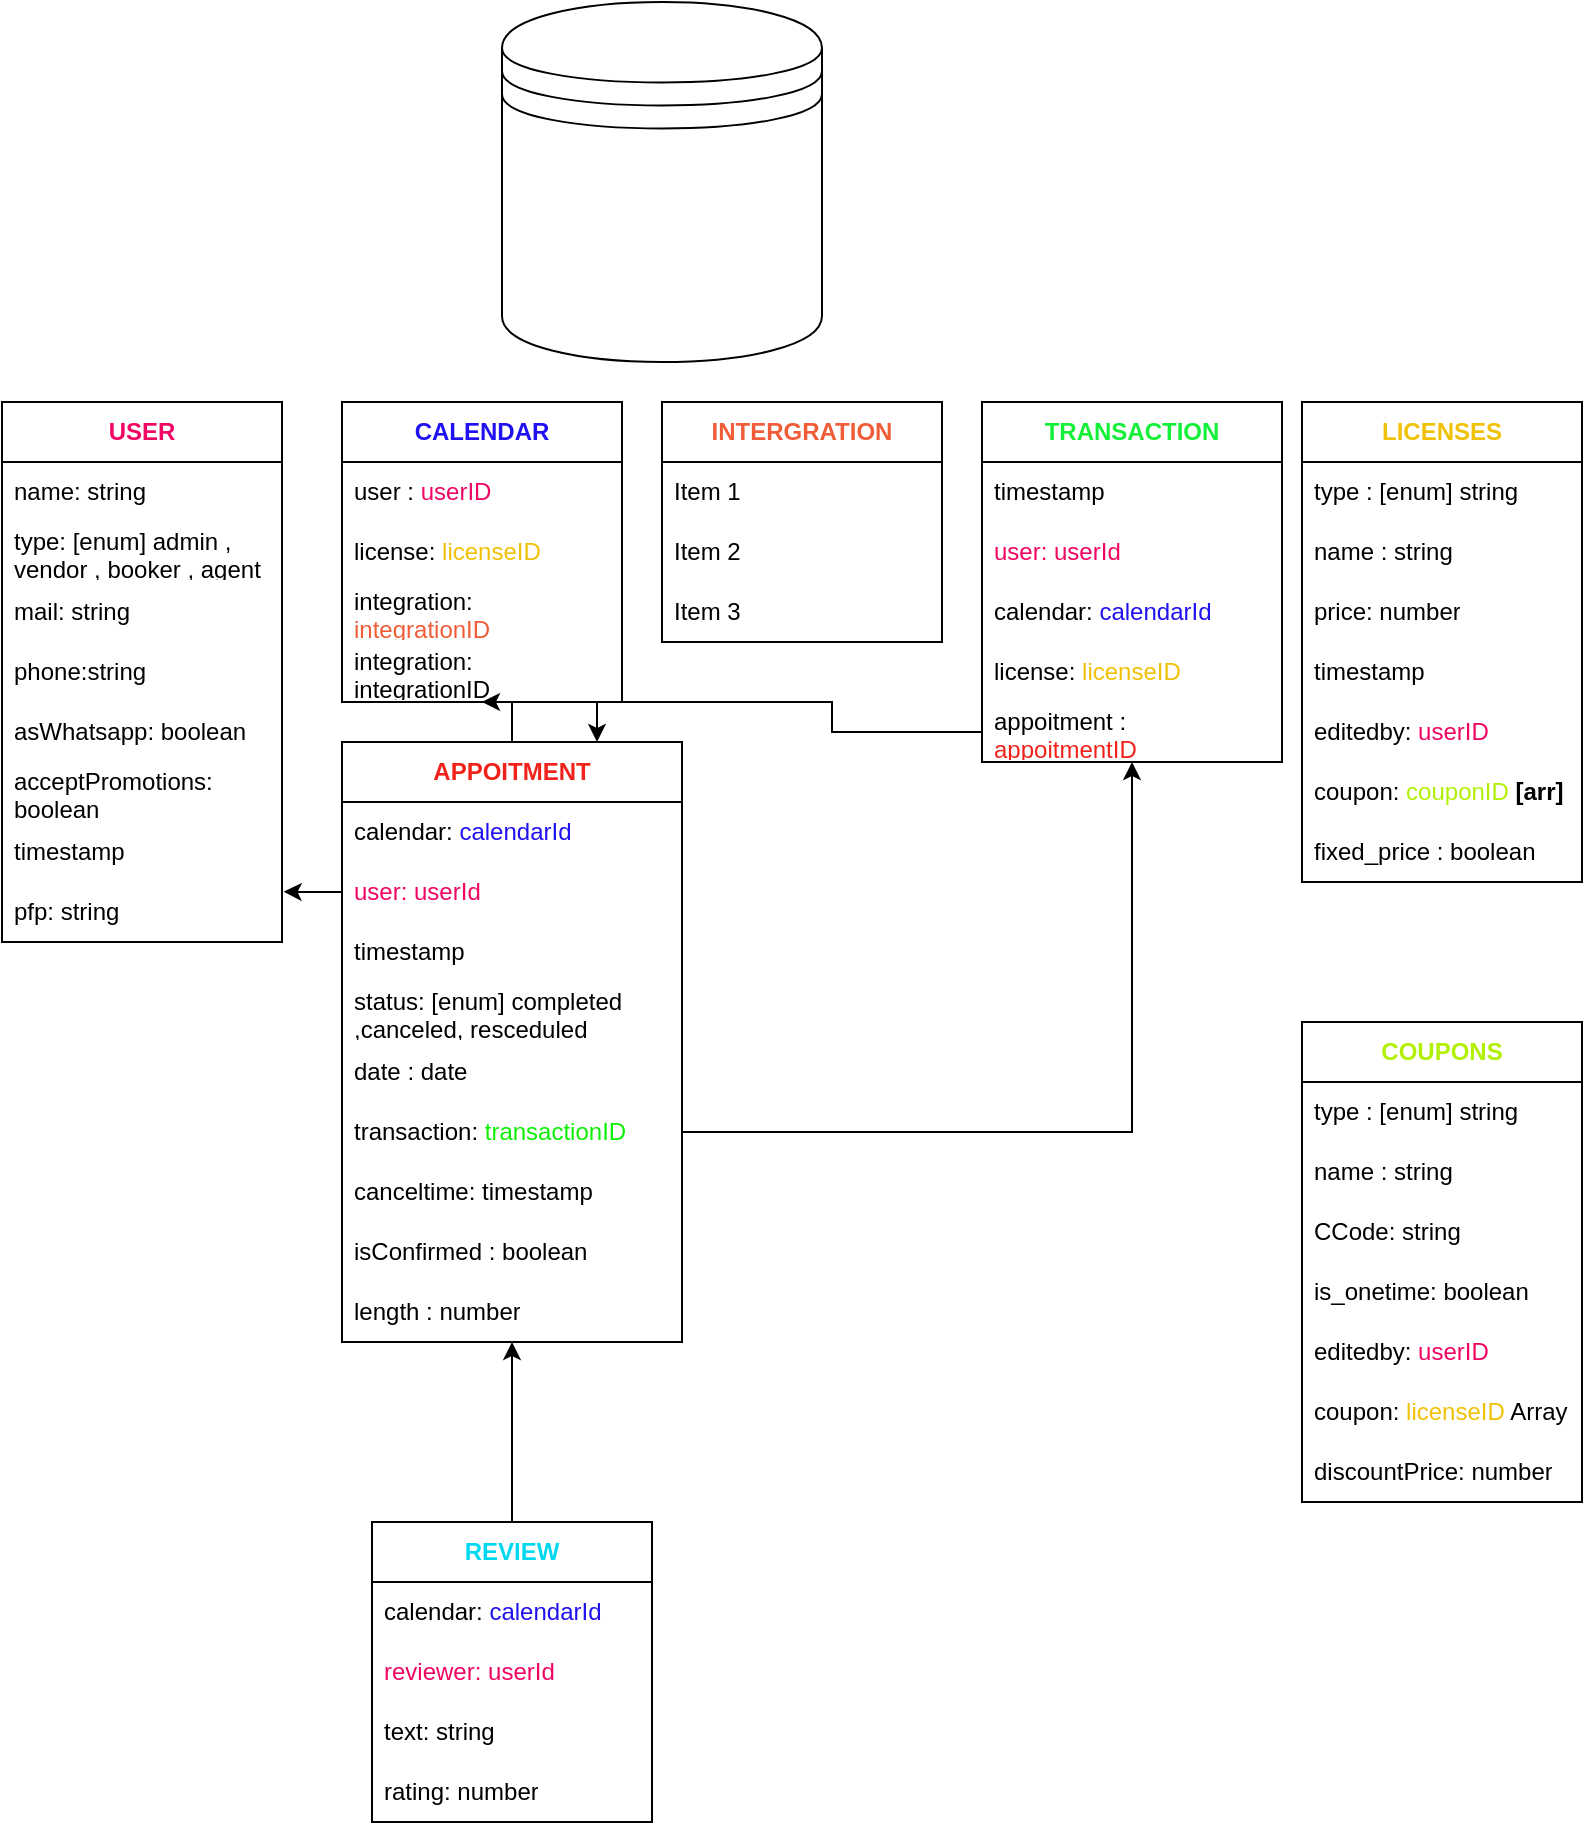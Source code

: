 <mxfile version="21.3.2" type="github">
  <diagram name="Page-1" id="MBq4hH_raI7RmTqI3xbw">
    <mxGraphModel dx="936" dy="581" grid="1" gridSize="10" guides="1" tooltips="1" connect="1" arrows="1" fold="1" page="1" pageScale="1" pageWidth="850" pageHeight="1100" math="0" shadow="0">
      <root>
        <mxCell id="0" />
        <mxCell id="1" parent="0" />
        <mxCell id="I8gC724Ou1L6c4jaeJXv-1" value="" style="shape=datastore;whiteSpace=wrap;html=1;" vertex="1" parent="1">
          <mxGeometry x="310" y="10" width="160" height="180" as="geometry" />
        </mxCell>
        <mxCell id="I8gC724Ou1L6c4jaeJXv-7" value="&lt;b&gt;&lt;font color=&quot;#f00563&quot;&gt;USER&lt;/font&gt;&lt;/b&gt;" style="swimlane;fontStyle=0;childLayout=stackLayout;horizontal=1;startSize=30;horizontalStack=0;resizeParent=1;resizeParentMax=0;resizeLast=0;collapsible=1;marginBottom=0;whiteSpace=wrap;html=1;" vertex="1" parent="1">
          <mxGeometry x="60" y="210" width="140" height="270" as="geometry" />
        </mxCell>
        <mxCell id="I8gC724Ou1L6c4jaeJXv-9" value="name: string" style="text;strokeColor=none;fillColor=none;align=left;verticalAlign=middle;spacingLeft=4;spacingRight=4;overflow=hidden;points=[[0,0.5],[1,0.5]];portConstraint=eastwest;rotatable=0;whiteSpace=wrap;html=1;" vertex="1" parent="I8gC724Ou1L6c4jaeJXv-7">
          <mxGeometry y="30" width="140" height="30" as="geometry" />
        </mxCell>
        <mxCell id="I8gC724Ou1L6c4jaeJXv-10" value="type: [enum] admin , vendor , booker , agent" style="text;strokeColor=none;fillColor=none;align=left;verticalAlign=middle;spacingLeft=4;spacingRight=4;overflow=hidden;points=[[0,0.5],[1,0.5]];portConstraint=eastwest;rotatable=0;whiteSpace=wrap;html=1;" vertex="1" parent="I8gC724Ou1L6c4jaeJXv-7">
          <mxGeometry y="60" width="140" height="30" as="geometry" />
        </mxCell>
        <mxCell id="I8gC724Ou1L6c4jaeJXv-44" value="mail: string" style="text;strokeColor=none;fillColor=none;align=left;verticalAlign=middle;spacingLeft=4;spacingRight=4;overflow=hidden;points=[[0,0.5],[1,0.5]];portConstraint=eastwest;rotatable=0;whiteSpace=wrap;html=1;" vertex="1" parent="I8gC724Ou1L6c4jaeJXv-7">
          <mxGeometry y="90" width="140" height="30" as="geometry" />
        </mxCell>
        <mxCell id="I8gC724Ou1L6c4jaeJXv-45" value="phone:string" style="text;strokeColor=none;fillColor=none;align=left;verticalAlign=middle;spacingLeft=4;spacingRight=4;overflow=hidden;points=[[0,0.5],[1,0.5]];portConstraint=eastwest;rotatable=0;whiteSpace=wrap;html=1;" vertex="1" parent="I8gC724Ou1L6c4jaeJXv-7">
          <mxGeometry y="120" width="140" height="30" as="geometry" />
        </mxCell>
        <mxCell id="I8gC724Ou1L6c4jaeJXv-46" value="asWhatsapp: boolean" style="text;strokeColor=none;fillColor=none;align=left;verticalAlign=middle;spacingLeft=4;spacingRight=4;overflow=hidden;points=[[0,0.5],[1,0.5]];portConstraint=eastwest;rotatable=0;whiteSpace=wrap;html=1;" vertex="1" parent="I8gC724Ou1L6c4jaeJXv-7">
          <mxGeometry y="150" width="140" height="30" as="geometry" />
        </mxCell>
        <mxCell id="I8gC724Ou1L6c4jaeJXv-47" value="acceptPromotions: boolean" style="text;strokeColor=none;fillColor=none;align=left;verticalAlign=middle;spacingLeft=4;spacingRight=4;overflow=hidden;points=[[0,0.5],[1,0.5]];portConstraint=eastwest;rotatable=0;whiteSpace=wrap;html=1;" vertex="1" parent="I8gC724Ou1L6c4jaeJXv-7">
          <mxGeometry y="180" width="140" height="30" as="geometry" />
        </mxCell>
        <mxCell id="I8gC724Ou1L6c4jaeJXv-48" value="timestamp" style="text;strokeColor=none;fillColor=none;align=left;verticalAlign=middle;spacingLeft=4;spacingRight=4;overflow=hidden;points=[[0,0.5],[1,0.5]];portConstraint=eastwest;rotatable=0;whiteSpace=wrap;html=1;" vertex="1" parent="I8gC724Ou1L6c4jaeJXv-7">
          <mxGeometry y="210" width="140" height="30" as="geometry" />
        </mxCell>
        <mxCell id="I8gC724Ou1L6c4jaeJXv-49" value="pfp: string" style="text;strokeColor=none;fillColor=none;align=left;verticalAlign=middle;spacingLeft=4;spacingRight=4;overflow=hidden;points=[[0,0.5],[1,0.5]];portConstraint=eastwest;rotatable=0;whiteSpace=wrap;html=1;" vertex="1" parent="I8gC724Ou1L6c4jaeJXv-7">
          <mxGeometry y="240" width="140" height="30" as="geometry" />
        </mxCell>
        <mxCell id="I8gC724Ou1L6c4jaeJXv-11" value="&lt;font color=&quot;#2011f0&quot;&gt;&lt;b&gt;CALENDAR&lt;/b&gt;&lt;/font&gt;" style="swimlane;fontStyle=0;childLayout=stackLayout;horizontal=1;startSize=30;horizontalStack=0;resizeParent=1;resizeParentMax=0;resizeLast=0;collapsible=1;marginBottom=0;whiteSpace=wrap;html=1;" vertex="1" parent="1">
          <mxGeometry x="230" y="210" width="140" height="150" as="geometry" />
        </mxCell>
        <mxCell id="I8gC724Ou1L6c4jaeJXv-12" value="user : &lt;font color=&quot;#f00563&quot;&gt;userID&lt;/font&gt;" style="text;strokeColor=none;fillColor=none;align=left;verticalAlign=middle;spacingLeft=4;spacingRight=4;overflow=hidden;points=[[0,0.5],[1,0.5]];portConstraint=eastwest;rotatable=0;whiteSpace=wrap;html=1;" vertex="1" parent="I8gC724Ou1L6c4jaeJXv-11">
          <mxGeometry y="30" width="140" height="30" as="geometry" />
        </mxCell>
        <mxCell id="I8gC724Ou1L6c4jaeJXv-13" value="license: &lt;font color=&quot;#f0c105&quot;&gt;licenseID&lt;/font&gt;" style="text;strokeColor=none;fillColor=none;align=left;verticalAlign=middle;spacingLeft=4;spacingRight=4;overflow=hidden;points=[[0,0.5],[1,0.5]];portConstraint=eastwest;rotatable=0;whiteSpace=wrap;html=1;" vertex="1" parent="I8gC724Ou1L6c4jaeJXv-11">
          <mxGeometry y="60" width="140" height="30" as="geometry" />
        </mxCell>
        <mxCell id="I8gC724Ou1L6c4jaeJXv-14" value="integration: &lt;font color=&quot;#f05c37&quot;&gt;integrationID&lt;/font&gt;" style="text;strokeColor=none;fillColor=none;align=left;verticalAlign=middle;spacingLeft=4;spacingRight=4;overflow=hidden;points=[[0,0.5],[1,0.5]];portConstraint=eastwest;rotatable=0;whiteSpace=wrap;html=1;" vertex="1" parent="I8gC724Ou1L6c4jaeJXv-11">
          <mxGeometry y="90" width="140" height="30" as="geometry" />
        </mxCell>
        <mxCell id="I8gC724Ou1L6c4jaeJXv-86" value="integration: integrationID" style="text;strokeColor=none;fillColor=none;align=left;verticalAlign=middle;spacingLeft=4;spacingRight=4;overflow=hidden;points=[[0,0.5],[1,0.5]];portConstraint=eastwest;rotatable=0;whiteSpace=wrap;html=1;" vertex="1" parent="I8gC724Ou1L6c4jaeJXv-11">
          <mxGeometry y="120" width="140" height="30" as="geometry" />
        </mxCell>
        <mxCell id="I8gC724Ou1L6c4jaeJXv-15" value="&lt;b&gt;&lt;font color=&quot;#f05c37&quot;&gt;INTERGRATION&lt;/font&gt;&lt;/b&gt;" style="swimlane;fontStyle=0;childLayout=stackLayout;horizontal=1;startSize=30;horizontalStack=0;resizeParent=1;resizeParentMax=0;resizeLast=0;collapsible=1;marginBottom=0;whiteSpace=wrap;html=1;" vertex="1" parent="1">
          <mxGeometry x="390" y="210" width="140" height="120" as="geometry" />
        </mxCell>
        <mxCell id="I8gC724Ou1L6c4jaeJXv-16" value="Item 1" style="text;strokeColor=none;fillColor=none;align=left;verticalAlign=middle;spacingLeft=4;spacingRight=4;overflow=hidden;points=[[0,0.5],[1,0.5]];portConstraint=eastwest;rotatable=0;whiteSpace=wrap;html=1;" vertex="1" parent="I8gC724Ou1L6c4jaeJXv-15">
          <mxGeometry y="30" width="140" height="30" as="geometry" />
        </mxCell>
        <mxCell id="I8gC724Ou1L6c4jaeJXv-17" value="Item 2" style="text;strokeColor=none;fillColor=none;align=left;verticalAlign=middle;spacingLeft=4;spacingRight=4;overflow=hidden;points=[[0,0.5],[1,0.5]];portConstraint=eastwest;rotatable=0;whiteSpace=wrap;html=1;" vertex="1" parent="I8gC724Ou1L6c4jaeJXv-15">
          <mxGeometry y="60" width="140" height="30" as="geometry" />
        </mxCell>
        <mxCell id="I8gC724Ou1L6c4jaeJXv-18" value="Item 3" style="text;strokeColor=none;fillColor=none;align=left;verticalAlign=middle;spacingLeft=4;spacingRight=4;overflow=hidden;points=[[0,0.5],[1,0.5]];portConstraint=eastwest;rotatable=0;whiteSpace=wrap;html=1;" vertex="1" parent="I8gC724Ou1L6c4jaeJXv-15">
          <mxGeometry y="90" width="140" height="30" as="geometry" />
        </mxCell>
        <mxCell id="I8gC724Ou1L6c4jaeJXv-19" value="&lt;font color=&quot;#13f038&quot;&gt;&lt;b&gt;TRANSACTION&lt;/b&gt;&lt;/font&gt;" style="swimlane;fontStyle=0;childLayout=stackLayout;horizontal=1;startSize=30;horizontalStack=0;resizeParent=1;resizeParentMax=0;resizeLast=0;collapsible=1;marginBottom=0;whiteSpace=wrap;html=1;" vertex="1" parent="1">
          <mxGeometry x="550" y="210" width="150" height="180" as="geometry" />
        </mxCell>
        <mxCell id="I8gC724Ou1L6c4jaeJXv-20" value="timestamp" style="text;strokeColor=none;fillColor=none;align=left;verticalAlign=middle;spacingLeft=4;spacingRight=4;overflow=hidden;points=[[0,0.5],[1,0.5]];portConstraint=eastwest;rotatable=0;whiteSpace=wrap;html=1;" vertex="1" parent="I8gC724Ou1L6c4jaeJXv-19">
          <mxGeometry y="30" width="150" height="30" as="geometry" />
        </mxCell>
        <mxCell id="I8gC724Ou1L6c4jaeJXv-77" value="&lt;font color=&quot;#f00563&quot;&gt;user: userId&lt;/font&gt;" style="text;strokeColor=none;fillColor=none;align=left;verticalAlign=middle;spacingLeft=4;spacingRight=4;overflow=hidden;points=[[0,0.5],[1,0.5]];portConstraint=eastwest;rotatable=0;whiteSpace=wrap;html=1;" vertex="1" parent="I8gC724Ou1L6c4jaeJXv-19">
          <mxGeometry y="60" width="150" height="30" as="geometry" />
        </mxCell>
        <mxCell id="I8gC724Ou1L6c4jaeJXv-78" value="calendar: &lt;font color=&quot;#2011f0&quot;&gt;calendarId&lt;/font&gt;" style="text;strokeColor=none;fillColor=none;align=left;verticalAlign=middle;spacingLeft=4;spacingRight=4;overflow=hidden;points=[[0,0.5],[1,0.5]];portConstraint=eastwest;rotatable=0;whiteSpace=wrap;html=1;" vertex="1" parent="I8gC724Ou1L6c4jaeJXv-19">
          <mxGeometry y="90" width="150" height="30" as="geometry" />
        </mxCell>
        <mxCell id="I8gC724Ou1L6c4jaeJXv-82" value="license: &lt;font color=&quot;#f0c105&quot;&gt;licenseID&lt;/font&gt;" style="text;strokeColor=none;fillColor=none;align=left;verticalAlign=middle;spacingLeft=4;spacingRight=4;overflow=hidden;points=[[0,0.5],[1,0.5]];portConstraint=eastwest;rotatable=0;whiteSpace=wrap;html=1;" vertex="1" parent="I8gC724Ou1L6c4jaeJXv-19">
          <mxGeometry y="120" width="150" height="30" as="geometry" />
        </mxCell>
        <mxCell id="I8gC724Ou1L6c4jaeJXv-22" value="appoitment : &lt;font color=&quot;#f0221a&quot;&gt;appoitmentID&lt;/font&gt;" style="text;strokeColor=none;fillColor=none;align=left;verticalAlign=middle;spacingLeft=4;spacingRight=4;overflow=hidden;points=[[0,0.5],[1,0.5]];portConstraint=eastwest;rotatable=0;whiteSpace=wrap;html=1;" vertex="1" parent="I8gC724Ou1L6c4jaeJXv-19">
          <mxGeometry y="150" width="150" height="30" as="geometry" />
        </mxCell>
        <mxCell id="I8gC724Ou1L6c4jaeJXv-23" value="&lt;font color=&quot;#f0c105&quot;&gt;&lt;b&gt;LICENSES&lt;/b&gt;&lt;/font&gt;" style="swimlane;fontStyle=0;childLayout=stackLayout;horizontal=1;startSize=30;horizontalStack=0;resizeParent=1;resizeParentMax=0;resizeLast=0;collapsible=1;marginBottom=0;whiteSpace=wrap;html=1;" vertex="1" parent="1">
          <mxGeometry x="710" y="210" width="140" height="240" as="geometry" />
        </mxCell>
        <mxCell id="I8gC724Ou1L6c4jaeJXv-24" value="type : [enum] string" style="text;strokeColor=none;fillColor=none;align=left;verticalAlign=middle;spacingLeft=4;spacingRight=4;overflow=hidden;points=[[0,0.5],[1,0.5]];portConstraint=eastwest;rotatable=0;whiteSpace=wrap;html=1;" vertex="1" parent="I8gC724Ou1L6c4jaeJXv-23">
          <mxGeometry y="30" width="140" height="30" as="geometry" />
        </mxCell>
        <mxCell id="I8gC724Ou1L6c4jaeJXv-25" value="name : string" style="text;strokeColor=none;fillColor=none;align=left;verticalAlign=middle;spacingLeft=4;spacingRight=4;overflow=hidden;points=[[0,0.5],[1,0.5]];portConstraint=eastwest;rotatable=0;whiteSpace=wrap;html=1;" vertex="1" parent="I8gC724Ou1L6c4jaeJXv-23">
          <mxGeometry y="60" width="140" height="30" as="geometry" />
        </mxCell>
        <mxCell id="I8gC724Ou1L6c4jaeJXv-27" value="price: number" style="text;strokeColor=none;fillColor=none;align=left;verticalAlign=middle;spacingLeft=4;spacingRight=4;overflow=hidden;points=[[0,0.5],[1,0.5]];portConstraint=eastwest;rotatable=0;whiteSpace=wrap;html=1;" vertex="1" parent="I8gC724Ou1L6c4jaeJXv-23">
          <mxGeometry y="90" width="140" height="30" as="geometry" />
        </mxCell>
        <mxCell id="I8gC724Ou1L6c4jaeJXv-28" value="timestamp" style="text;strokeColor=none;fillColor=none;align=left;verticalAlign=middle;spacingLeft=4;spacingRight=4;overflow=hidden;points=[[0,0.5],[1,0.5]];portConstraint=eastwest;rotatable=0;whiteSpace=wrap;html=1;" vertex="1" parent="I8gC724Ou1L6c4jaeJXv-23">
          <mxGeometry y="120" width="140" height="30" as="geometry" />
        </mxCell>
        <mxCell id="I8gC724Ou1L6c4jaeJXv-29" value="editedby: &lt;font color=&quot;#f00563&quot;&gt;userID&lt;/font&gt;" style="text;strokeColor=none;fillColor=none;align=left;verticalAlign=middle;spacingLeft=4;spacingRight=4;overflow=hidden;points=[[0,0.5],[1,0.5]];portConstraint=eastwest;rotatable=0;whiteSpace=wrap;html=1;" vertex="1" parent="I8gC724Ou1L6c4jaeJXv-23">
          <mxGeometry y="150" width="140" height="30" as="geometry" />
        </mxCell>
        <mxCell id="I8gC724Ou1L6c4jaeJXv-30" value="coupon: &lt;font color=&quot;#b1f002&quot;&gt;couponID &lt;/font&gt;&lt;b&gt;[arr]&lt;/b&gt;" style="text;strokeColor=none;fillColor=none;align=left;verticalAlign=middle;spacingLeft=4;spacingRight=4;overflow=hidden;points=[[0,0.5],[1,0.5]];portConstraint=eastwest;rotatable=0;whiteSpace=wrap;html=1;" vertex="1" parent="I8gC724Ou1L6c4jaeJXv-23">
          <mxGeometry y="180" width="140" height="30" as="geometry" />
        </mxCell>
        <mxCell id="I8gC724Ou1L6c4jaeJXv-26" value="fixed_price : boolean" style="text;strokeColor=none;fillColor=none;align=left;verticalAlign=middle;spacingLeft=4;spacingRight=4;overflow=hidden;points=[[0,0.5],[1,0.5]];portConstraint=eastwest;rotatable=0;whiteSpace=wrap;html=1;" vertex="1" parent="I8gC724Ou1L6c4jaeJXv-23">
          <mxGeometry y="210" width="140" height="30" as="geometry" />
        </mxCell>
        <mxCell id="I8gC724Ou1L6c4jaeJXv-31" value="&lt;font color=&quot;#b1f002&quot;&gt;&lt;b&gt;COUPONS&lt;/b&gt;&lt;/font&gt;" style="swimlane;fontStyle=0;childLayout=stackLayout;horizontal=1;startSize=30;horizontalStack=0;resizeParent=1;resizeParentMax=0;resizeLast=0;collapsible=1;marginBottom=0;whiteSpace=wrap;html=1;" vertex="1" parent="1">
          <mxGeometry x="710" y="520" width="140" height="240" as="geometry" />
        </mxCell>
        <mxCell id="I8gC724Ou1L6c4jaeJXv-32" value="type : [enum] string" style="text;strokeColor=none;fillColor=none;align=left;verticalAlign=middle;spacingLeft=4;spacingRight=4;overflow=hidden;points=[[0,0.5],[1,0.5]];portConstraint=eastwest;rotatable=0;whiteSpace=wrap;html=1;" vertex="1" parent="I8gC724Ou1L6c4jaeJXv-31">
          <mxGeometry y="30" width="140" height="30" as="geometry" />
        </mxCell>
        <mxCell id="I8gC724Ou1L6c4jaeJXv-33" value="name : string" style="text;strokeColor=none;fillColor=none;align=left;verticalAlign=middle;spacingLeft=4;spacingRight=4;overflow=hidden;points=[[0,0.5],[1,0.5]];portConstraint=eastwest;rotatable=0;whiteSpace=wrap;html=1;" vertex="1" parent="I8gC724Ou1L6c4jaeJXv-31">
          <mxGeometry y="60" width="140" height="30" as="geometry" />
        </mxCell>
        <mxCell id="I8gC724Ou1L6c4jaeJXv-34" value="CCode: string" style="text;strokeColor=none;fillColor=none;align=left;verticalAlign=middle;spacingLeft=4;spacingRight=4;overflow=hidden;points=[[0,0.5],[1,0.5]];portConstraint=eastwest;rotatable=0;whiteSpace=wrap;html=1;" vertex="1" parent="I8gC724Ou1L6c4jaeJXv-31">
          <mxGeometry y="90" width="140" height="30" as="geometry" />
        </mxCell>
        <mxCell id="I8gC724Ou1L6c4jaeJXv-35" value="is_onetime: boolean" style="text;strokeColor=none;fillColor=none;align=left;verticalAlign=middle;spacingLeft=4;spacingRight=4;overflow=hidden;points=[[0,0.5],[1,0.5]];portConstraint=eastwest;rotatable=0;whiteSpace=wrap;html=1;" vertex="1" parent="I8gC724Ou1L6c4jaeJXv-31">
          <mxGeometry y="120" width="140" height="30" as="geometry" />
        </mxCell>
        <mxCell id="I8gC724Ou1L6c4jaeJXv-36" value="editedby: &lt;font color=&quot;#f00563&quot;&gt;userID&lt;/font&gt;" style="text;strokeColor=none;fillColor=none;align=left;verticalAlign=middle;spacingLeft=4;spacingRight=4;overflow=hidden;points=[[0,0.5],[1,0.5]];portConstraint=eastwest;rotatable=0;whiteSpace=wrap;html=1;" vertex="1" parent="I8gC724Ou1L6c4jaeJXv-31">
          <mxGeometry y="150" width="140" height="30" as="geometry" />
        </mxCell>
        <mxCell id="I8gC724Ou1L6c4jaeJXv-37" value="coupon: &lt;font color=&quot;#f0c105&quot;&gt;licenseID &lt;/font&gt;Array" style="text;strokeColor=none;fillColor=none;align=left;verticalAlign=middle;spacingLeft=4;spacingRight=4;overflow=hidden;points=[[0,0.5],[1,0.5]];portConstraint=eastwest;rotatable=0;whiteSpace=wrap;html=1;" vertex="1" parent="I8gC724Ou1L6c4jaeJXv-31">
          <mxGeometry y="180" width="140" height="30" as="geometry" />
        </mxCell>
        <mxCell id="I8gC724Ou1L6c4jaeJXv-38" value="discountPrice: number" style="text;strokeColor=none;fillColor=none;align=left;verticalAlign=middle;spacingLeft=4;spacingRight=4;overflow=hidden;points=[[0,0.5],[1,0.5]];portConstraint=eastwest;rotatable=0;whiteSpace=wrap;html=1;" vertex="1" parent="I8gC724Ou1L6c4jaeJXv-31">
          <mxGeometry y="210" width="140" height="30" as="geometry" />
        </mxCell>
        <mxCell id="I8gC724Ou1L6c4jaeJXv-58" style="edgeStyle=orthogonalEdgeStyle;rounded=0;orthogonalLoop=1;jettySize=auto;html=1;" edge="1" parent="1" source="I8gC724Ou1L6c4jaeJXv-39" target="I8gC724Ou1L6c4jaeJXv-11">
          <mxGeometry relative="1" as="geometry" />
        </mxCell>
        <mxCell id="I8gC724Ou1L6c4jaeJXv-39" value="&lt;font color=&quot;#f0221a&quot;&gt;&lt;b&gt;APPOITMENT&lt;/b&gt;&lt;/font&gt;" style="swimlane;fontStyle=0;childLayout=stackLayout;horizontal=1;startSize=30;horizontalStack=0;resizeParent=1;resizeParentMax=0;resizeLast=0;collapsible=1;marginBottom=0;whiteSpace=wrap;html=1;" vertex="1" parent="1">
          <mxGeometry x="230" y="380" width="170" height="300" as="geometry" />
        </mxCell>
        <mxCell id="I8gC724Ou1L6c4jaeJXv-59" value="calendar: &lt;font color=&quot;#2011f0&quot;&gt;calendarId&lt;/font&gt;" style="text;strokeColor=none;fillColor=none;align=left;verticalAlign=middle;spacingLeft=4;spacingRight=4;overflow=hidden;points=[[0,0.5],[1,0.5]];portConstraint=eastwest;rotatable=0;whiteSpace=wrap;html=1;" vertex="1" parent="I8gC724Ou1L6c4jaeJXv-39">
          <mxGeometry y="30" width="170" height="30" as="geometry" />
        </mxCell>
        <mxCell id="I8gC724Ou1L6c4jaeJXv-60" value="&lt;font color=&quot;#f00563&quot;&gt;user: userId&lt;/font&gt;" style="text;strokeColor=none;fillColor=none;align=left;verticalAlign=middle;spacingLeft=4;spacingRight=4;overflow=hidden;points=[[0,0.5],[1,0.5]];portConstraint=eastwest;rotatable=0;whiteSpace=wrap;html=1;" vertex="1" parent="I8gC724Ou1L6c4jaeJXv-39">
          <mxGeometry y="60" width="170" height="30" as="geometry" />
        </mxCell>
        <mxCell id="I8gC724Ou1L6c4jaeJXv-40" value="timestamp" style="text;strokeColor=none;fillColor=none;align=left;verticalAlign=middle;spacingLeft=4;spacingRight=4;overflow=hidden;points=[[0,0.5],[1,0.5]];portConstraint=eastwest;rotatable=0;whiteSpace=wrap;html=1;" vertex="1" parent="I8gC724Ou1L6c4jaeJXv-39">
          <mxGeometry y="90" width="170" height="30" as="geometry" />
        </mxCell>
        <mxCell id="I8gC724Ou1L6c4jaeJXv-68" value="status: [enum] completed ,canceled, resceduled" style="text;strokeColor=none;fillColor=none;align=left;verticalAlign=middle;spacingLeft=4;spacingRight=4;overflow=hidden;points=[[0,0.5],[1,0.5]];portConstraint=eastwest;rotatable=0;whiteSpace=wrap;html=1;" vertex="1" parent="I8gC724Ou1L6c4jaeJXv-39">
          <mxGeometry y="120" width="170" height="30" as="geometry" />
        </mxCell>
        <mxCell id="I8gC724Ou1L6c4jaeJXv-41" value="date : date" style="text;strokeColor=none;fillColor=none;align=left;verticalAlign=middle;spacingLeft=4;spacingRight=4;overflow=hidden;points=[[0,0.5],[1,0.5]];portConstraint=eastwest;rotatable=0;whiteSpace=wrap;html=1;" vertex="1" parent="I8gC724Ou1L6c4jaeJXv-39">
          <mxGeometry y="150" width="170" height="30" as="geometry" />
        </mxCell>
        <mxCell id="I8gC724Ou1L6c4jaeJXv-73" value="transaction: &lt;font color=&quot;#0df005&quot;&gt;transactionID&lt;/font&gt;" style="text;strokeColor=none;fillColor=none;align=left;verticalAlign=middle;spacingLeft=4;spacingRight=4;overflow=hidden;points=[[0,0.5],[1,0.5]];portConstraint=eastwest;rotatable=0;whiteSpace=wrap;html=1;" vertex="1" parent="I8gC724Ou1L6c4jaeJXv-39">
          <mxGeometry y="180" width="170" height="30" as="geometry" />
        </mxCell>
        <mxCell id="I8gC724Ou1L6c4jaeJXv-72" value="canceltime: timestamp" style="text;strokeColor=none;fillColor=none;align=left;verticalAlign=middle;spacingLeft=4;spacingRight=4;overflow=hidden;points=[[0,0.5],[1,0.5]];portConstraint=eastwest;rotatable=0;whiteSpace=wrap;html=1;" vertex="1" parent="I8gC724Ou1L6c4jaeJXv-39">
          <mxGeometry y="210" width="170" height="30" as="geometry" />
        </mxCell>
        <mxCell id="I8gC724Ou1L6c4jaeJXv-70" value="isConfirmed : boolean" style="text;strokeColor=none;fillColor=none;align=left;verticalAlign=middle;spacingLeft=4;spacingRight=4;overflow=hidden;points=[[0,0.5],[1,0.5]];portConstraint=eastwest;rotatable=0;whiteSpace=wrap;html=1;" vertex="1" parent="I8gC724Ou1L6c4jaeJXv-39">
          <mxGeometry y="240" width="170" height="30" as="geometry" />
        </mxCell>
        <mxCell id="I8gC724Ou1L6c4jaeJXv-42" value="length : number" style="text;strokeColor=none;fillColor=none;align=left;verticalAlign=middle;spacingLeft=4;spacingRight=4;overflow=hidden;points=[[0,0.5],[1,0.5]];portConstraint=eastwest;rotatable=0;whiteSpace=wrap;html=1;" vertex="1" parent="I8gC724Ou1L6c4jaeJXv-39">
          <mxGeometry y="270" width="170" height="30" as="geometry" />
        </mxCell>
        <mxCell id="I8gC724Ou1L6c4jaeJXv-55" style="edgeStyle=orthogonalEdgeStyle;rounded=0;orthogonalLoop=1;jettySize=auto;html=1;" edge="1" parent="1" source="I8gC724Ou1L6c4jaeJXv-50" target="I8gC724Ou1L6c4jaeJXv-39">
          <mxGeometry relative="1" as="geometry" />
        </mxCell>
        <mxCell id="I8gC724Ou1L6c4jaeJXv-50" value="&lt;b&gt;&lt;font color=&quot;#00d8f0&quot;&gt;REVIEW&lt;/font&gt;&lt;/b&gt;" style="swimlane;fontStyle=0;childLayout=stackLayout;horizontal=1;startSize=30;horizontalStack=0;resizeParent=1;resizeParentMax=0;resizeLast=0;collapsible=1;marginBottom=0;whiteSpace=wrap;html=1;" vertex="1" parent="1">
          <mxGeometry x="245" y="770" width="140" height="150" as="geometry" />
        </mxCell>
        <mxCell id="I8gC724Ou1L6c4jaeJXv-56" value="calendar: &lt;font color=&quot;#2011f0&quot;&gt;calendarId&lt;/font&gt;" style="text;strokeColor=none;fillColor=none;align=left;verticalAlign=middle;spacingLeft=4;spacingRight=4;overflow=hidden;points=[[0,0.5],[1,0.5]];portConstraint=eastwest;rotatable=0;whiteSpace=wrap;html=1;" vertex="1" parent="I8gC724Ou1L6c4jaeJXv-50">
          <mxGeometry y="30" width="140" height="30" as="geometry" />
        </mxCell>
        <mxCell id="I8gC724Ou1L6c4jaeJXv-51" value="&lt;font color=&quot;#f00563&quot;&gt;reviewer: userId&lt;/font&gt;" style="text;strokeColor=none;fillColor=none;align=left;verticalAlign=middle;spacingLeft=4;spacingRight=4;overflow=hidden;points=[[0,0.5],[1,0.5]];portConstraint=eastwest;rotatable=0;whiteSpace=wrap;html=1;" vertex="1" parent="I8gC724Ou1L6c4jaeJXv-50">
          <mxGeometry y="60" width="140" height="30" as="geometry" />
        </mxCell>
        <mxCell id="I8gC724Ou1L6c4jaeJXv-53" value="text: string" style="text;strokeColor=none;fillColor=none;align=left;verticalAlign=middle;spacingLeft=4;spacingRight=4;overflow=hidden;points=[[0,0.5],[1,0.5]];portConstraint=eastwest;rotatable=0;whiteSpace=wrap;html=1;" vertex="1" parent="I8gC724Ou1L6c4jaeJXv-50">
          <mxGeometry y="90" width="140" height="30" as="geometry" />
        </mxCell>
        <mxCell id="I8gC724Ou1L6c4jaeJXv-52" value="rating: number" style="text;strokeColor=none;fillColor=none;align=left;verticalAlign=middle;spacingLeft=4;spacingRight=4;overflow=hidden;points=[[0,0.5],[1,0.5]];portConstraint=eastwest;rotatable=0;whiteSpace=wrap;html=1;" vertex="1" parent="I8gC724Ou1L6c4jaeJXv-50">
          <mxGeometry y="120" width="140" height="30" as="geometry" />
        </mxCell>
        <mxCell id="I8gC724Ou1L6c4jaeJXv-80" style="edgeStyle=orthogonalEdgeStyle;rounded=0;orthogonalLoop=1;jettySize=auto;html=1;" edge="1" parent="1" source="I8gC724Ou1L6c4jaeJXv-73" target="I8gC724Ou1L6c4jaeJXv-19">
          <mxGeometry relative="1" as="geometry" />
        </mxCell>
        <mxCell id="I8gC724Ou1L6c4jaeJXv-81" style="edgeStyle=orthogonalEdgeStyle;rounded=0;orthogonalLoop=1;jettySize=auto;html=1;entryX=0.75;entryY=0;entryDx=0;entryDy=0;" edge="1" parent="1" source="I8gC724Ou1L6c4jaeJXv-22" target="I8gC724Ou1L6c4jaeJXv-39">
          <mxGeometry relative="1" as="geometry" />
        </mxCell>
        <mxCell id="I8gC724Ou1L6c4jaeJXv-84" style="edgeStyle=orthogonalEdgeStyle;rounded=0;orthogonalLoop=1;jettySize=auto;html=1;entryX=1.006;entryY=0.161;entryDx=0;entryDy=0;entryPerimeter=0;" edge="1" parent="1" source="I8gC724Ou1L6c4jaeJXv-60" target="I8gC724Ou1L6c4jaeJXv-49">
          <mxGeometry relative="1" as="geometry" />
        </mxCell>
      </root>
    </mxGraphModel>
  </diagram>
</mxfile>
